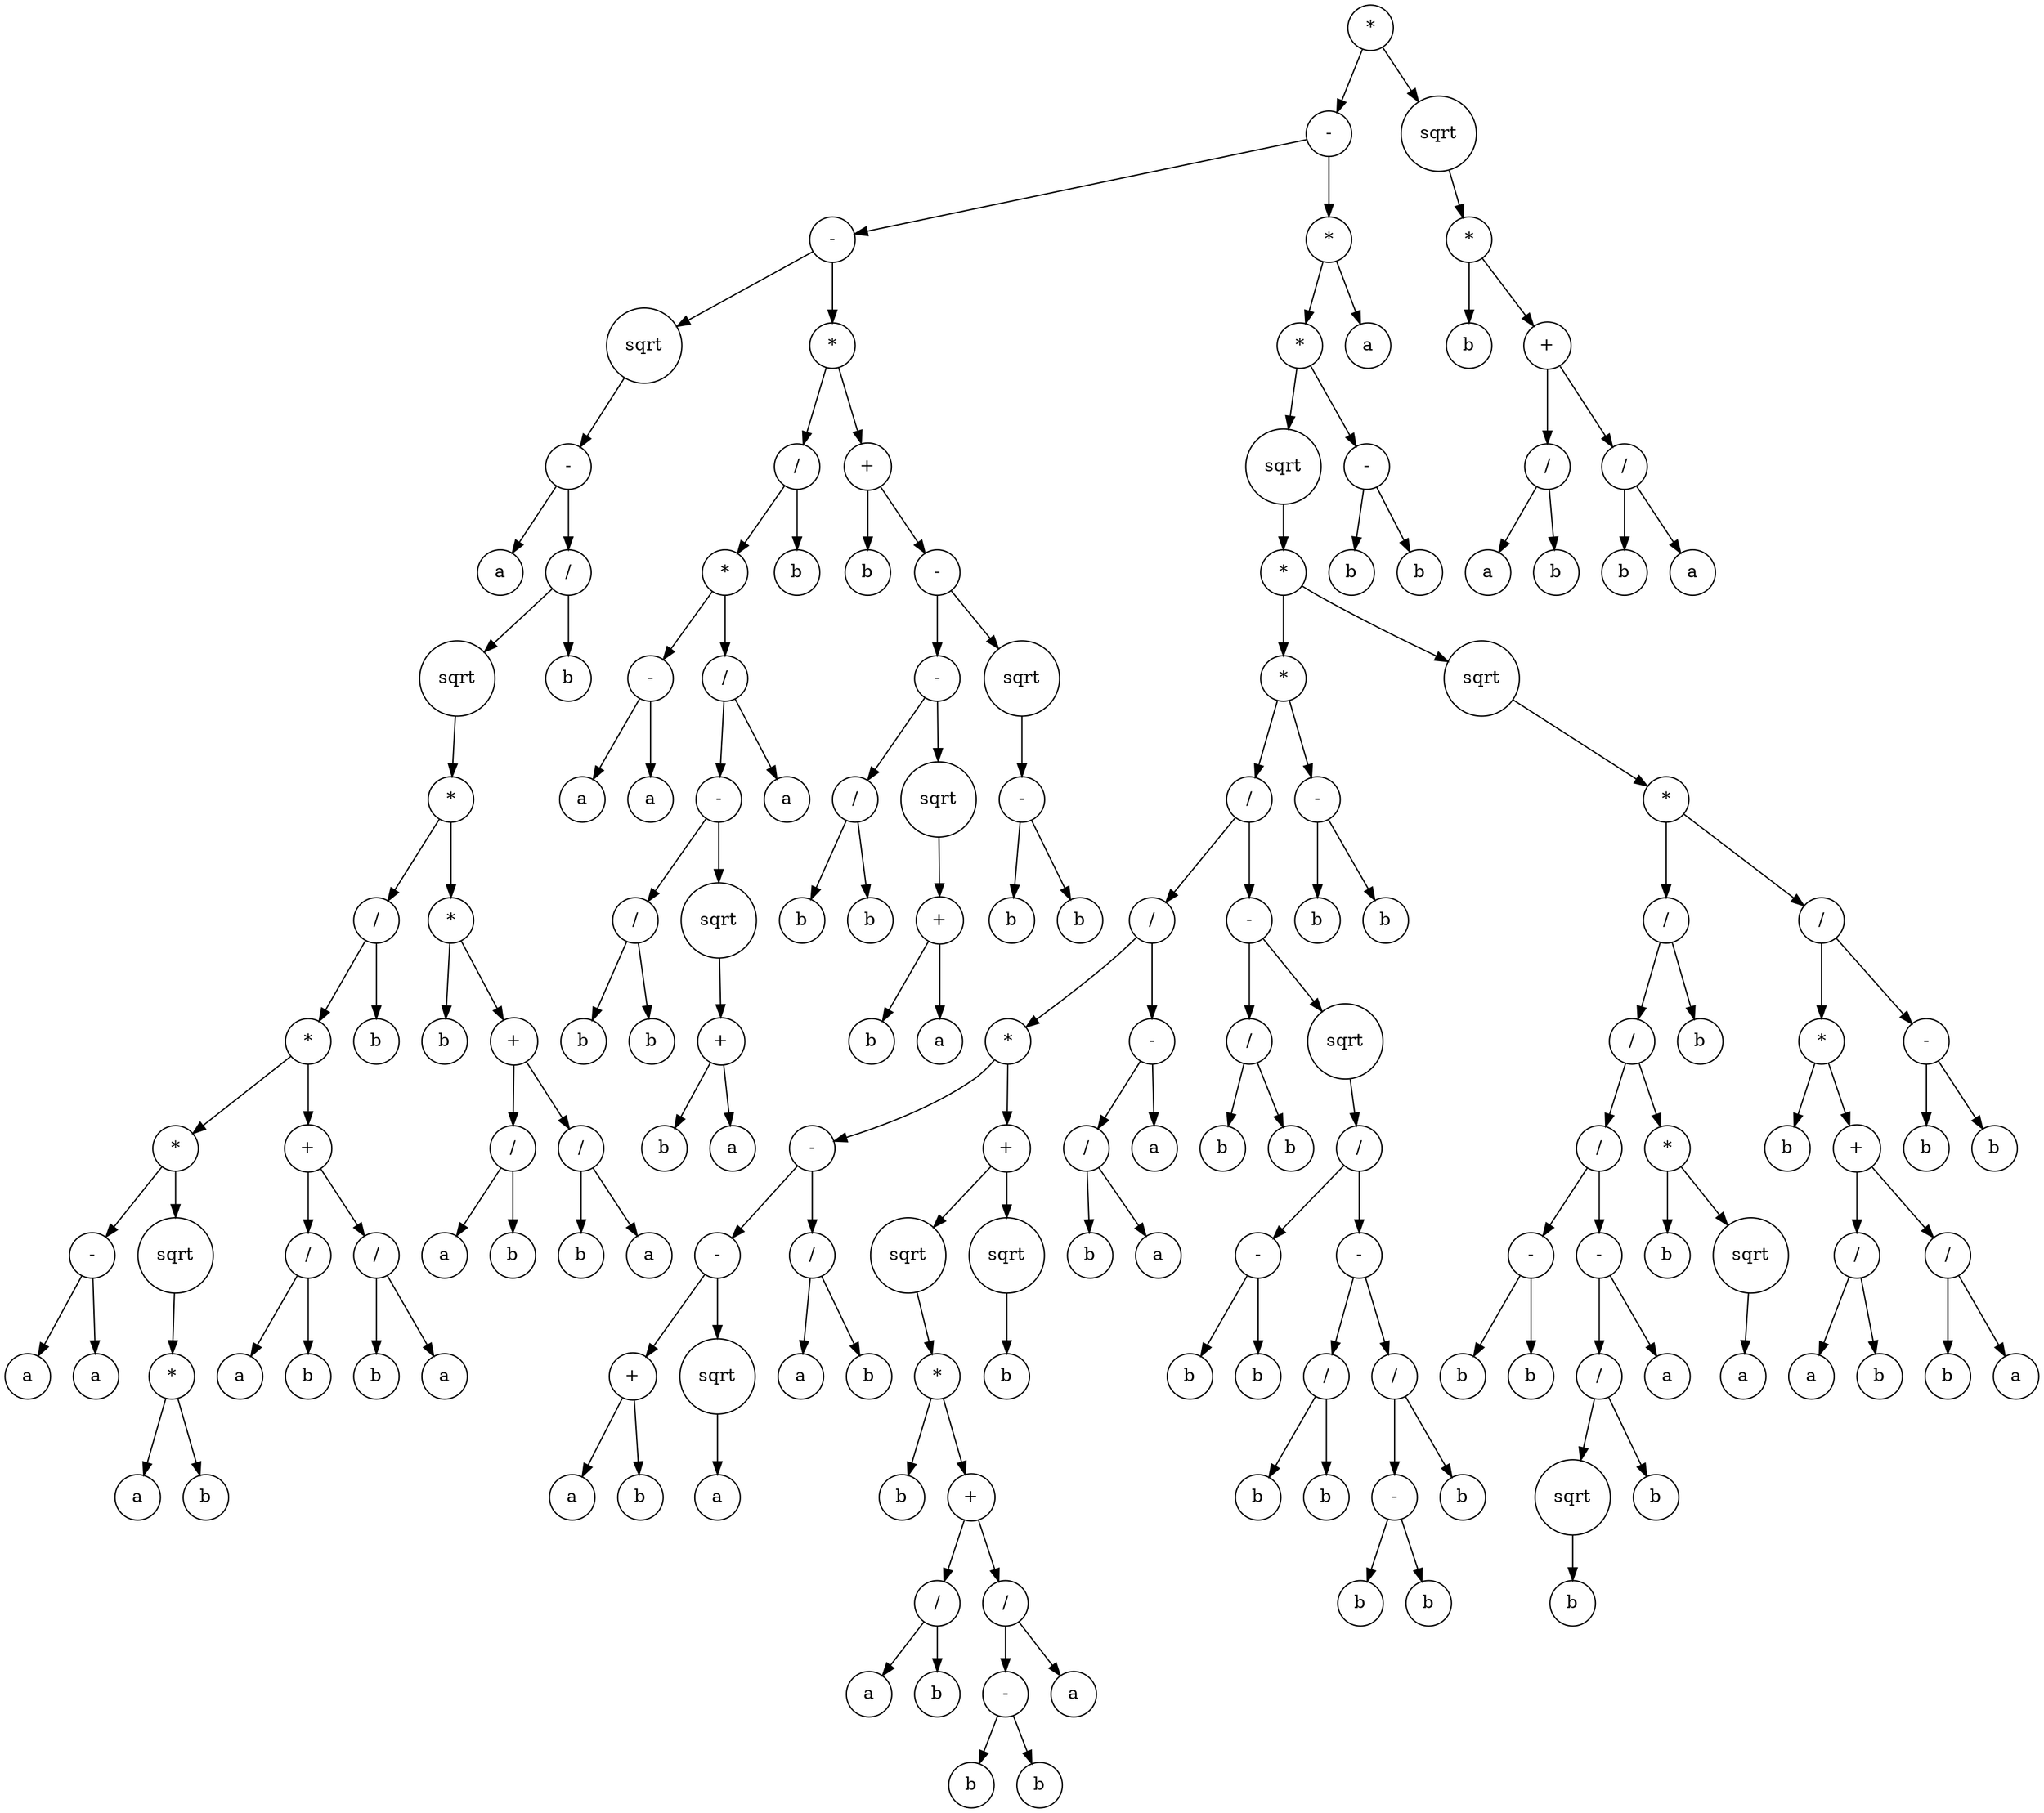 digraph g {
graph [ordering=out];
node [shape=circle];
n[label = "*"];
n0[label = "-"];
n00[label = "-"];
n000[label = "sqrt"];
n0000[label = "-"];
n00000[label = "a"];
n0000 -> n00000;
n00001[label = "/"];
n000010[label = "sqrt"];
n0000100[label = "*"];
n00001000[label = "/"];
n000010000[label = "*"];
n0000100000[label = "*"];
n00001000000[label = "-"];
n000010000000[label = "a"];
n00001000000 -> n000010000000;
n000010000001[label = "a"];
n00001000000 -> n000010000001;
n0000100000 -> n00001000000;
n00001000001[label = "sqrt"];
n000010000010[label = "*"];
n0000100000100[label = "a"];
n000010000010 -> n0000100000100;
n0000100000101[label = "b"];
n000010000010 -> n0000100000101;
n00001000001 -> n000010000010;
n0000100000 -> n00001000001;
n000010000 -> n0000100000;
n0000100001[label = "+"];
n00001000010[label = "/"];
n000010000100[label = "a"];
n00001000010 -> n000010000100;
n000010000101[label = "b"];
n00001000010 -> n000010000101;
n0000100001 -> n00001000010;
n00001000011[label = "/"];
n000010000110[label = "b"];
n00001000011 -> n000010000110;
n000010000111[label = "a"];
n00001000011 -> n000010000111;
n0000100001 -> n00001000011;
n000010000 -> n0000100001;
n00001000 -> n000010000;
n000010001[label = "b"];
n00001000 -> n000010001;
n0000100 -> n00001000;
n00001001[label = "*"];
n000010010[label = "b"];
n00001001 -> n000010010;
n000010011[label = "+"];
n0000100110[label = "/"];
n00001001100[label = "a"];
n0000100110 -> n00001001100;
n00001001101[label = "b"];
n0000100110 -> n00001001101;
n000010011 -> n0000100110;
n0000100111[label = "/"];
n00001001110[label = "b"];
n0000100111 -> n00001001110;
n00001001111[label = "a"];
n0000100111 -> n00001001111;
n000010011 -> n0000100111;
n00001001 -> n000010011;
n0000100 -> n00001001;
n000010 -> n0000100;
n00001 -> n000010;
n000011[label = "b"];
n00001 -> n000011;
n0000 -> n00001;
n000 -> n0000;
n00 -> n000;
n001[label = "*"];
n0010[label = "/"];
n00100[label = "*"];
n001000[label = "-"];
n0010000[label = "a"];
n001000 -> n0010000;
n0010001[label = "a"];
n001000 -> n0010001;
n00100 -> n001000;
n001001[label = "/"];
n0010010[label = "-"];
n00100100[label = "/"];
n001001000[label = "b"];
n00100100 -> n001001000;
n001001001[label = "b"];
n00100100 -> n001001001;
n0010010 -> n00100100;
n00100101[label = "sqrt"];
n001001010[label = "+"];
n0010010100[label = "b"];
n001001010 -> n0010010100;
n0010010101[label = "a"];
n001001010 -> n0010010101;
n00100101 -> n001001010;
n0010010 -> n00100101;
n001001 -> n0010010;
n0010011[label = "a"];
n001001 -> n0010011;
n00100 -> n001001;
n0010 -> n00100;
n00101[label = "b"];
n0010 -> n00101;
n001 -> n0010;
n0011[label = "+"];
n00110[label = "b"];
n0011 -> n00110;
n00111[label = "-"];
n001110[label = "-"];
n0011100[label = "/"];
n00111000[label = "b"];
n0011100 -> n00111000;
n00111001[label = "b"];
n0011100 -> n00111001;
n001110 -> n0011100;
n0011101[label = "sqrt"];
n00111010[label = "+"];
n001110100[label = "b"];
n00111010 -> n001110100;
n001110101[label = "a"];
n00111010 -> n001110101;
n0011101 -> n00111010;
n001110 -> n0011101;
n00111 -> n001110;
n001111[label = "sqrt"];
n0011110[label = "-"];
n00111100[label = "b"];
n0011110 -> n00111100;
n00111101[label = "b"];
n0011110 -> n00111101;
n001111 -> n0011110;
n00111 -> n001111;
n0011 -> n00111;
n001 -> n0011;
n00 -> n001;
n0 -> n00;
n01[label = "*"];
n010[label = "*"];
n0100[label = "sqrt"];
n01000[label = "*"];
n010000[label = "*"];
n0100000[label = "/"];
n01000000[label = "/"];
n010000000[label = "*"];
n0100000000[label = "-"];
n01000000000[label = "-"];
n010000000000[label = "+"];
n0100000000000[label = "a"];
n010000000000 -> n0100000000000;
n0100000000001[label = "b"];
n010000000000 -> n0100000000001;
n01000000000 -> n010000000000;
n010000000001[label = "sqrt"];
n0100000000010[label = "a"];
n010000000001 -> n0100000000010;
n01000000000 -> n010000000001;
n0100000000 -> n01000000000;
n01000000001[label = "/"];
n010000000010[label = "a"];
n01000000001 -> n010000000010;
n010000000011[label = "b"];
n01000000001 -> n010000000011;
n0100000000 -> n01000000001;
n010000000 -> n0100000000;
n0100000001[label = "+"];
n01000000010[label = "sqrt"];
n010000000100[label = "*"];
n0100000001000[label = "b"];
n010000000100 -> n0100000001000;
n0100000001001[label = "+"];
n01000000010010[label = "/"];
n010000000100100[label = "a"];
n01000000010010 -> n010000000100100;
n010000000100101[label = "b"];
n01000000010010 -> n010000000100101;
n0100000001001 -> n01000000010010;
n01000000010011[label = "/"];
n010000000100110[label = "-"];
n0100000001001100[label = "b"];
n010000000100110 -> n0100000001001100;
n0100000001001101[label = "b"];
n010000000100110 -> n0100000001001101;
n01000000010011 -> n010000000100110;
n010000000100111[label = "a"];
n01000000010011 -> n010000000100111;
n0100000001001 -> n01000000010011;
n010000000100 -> n0100000001001;
n01000000010 -> n010000000100;
n0100000001 -> n01000000010;
n01000000011[label = "sqrt"];
n010000000110[label = "b"];
n01000000011 -> n010000000110;
n0100000001 -> n01000000011;
n010000000 -> n0100000001;
n01000000 -> n010000000;
n010000001[label = "-"];
n0100000010[label = "/"];
n01000000100[label = "b"];
n0100000010 -> n01000000100;
n01000000101[label = "a"];
n0100000010 -> n01000000101;
n010000001 -> n0100000010;
n0100000011[label = "a"];
n010000001 -> n0100000011;
n01000000 -> n010000001;
n0100000 -> n01000000;
n01000001[label = "-"];
n010000010[label = "/"];
n0100000100[label = "b"];
n010000010 -> n0100000100;
n0100000101[label = "b"];
n010000010 -> n0100000101;
n01000001 -> n010000010;
n010000011[label = "sqrt"];
n0100000110[label = "/"];
n01000001100[label = "-"];
n010000011000[label = "b"];
n01000001100 -> n010000011000;
n010000011001[label = "b"];
n01000001100 -> n010000011001;
n0100000110 -> n01000001100;
n01000001101[label = "-"];
n010000011010[label = "/"];
n0100000110100[label = "b"];
n010000011010 -> n0100000110100;
n0100000110101[label = "b"];
n010000011010 -> n0100000110101;
n01000001101 -> n010000011010;
n010000011011[label = "/"];
n0100000110110[label = "-"];
n01000001101100[label = "b"];
n0100000110110 -> n01000001101100;
n01000001101101[label = "b"];
n0100000110110 -> n01000001101101;
n010000011011 -> n0100000110110;
n0100000110111[label = "b"];
n010000011011 -> n0100000110111;
n01000001101 -> n010000011011;
n0100000110 -> n01000001101;
n010000011 -> n0100000110;
n01000001 -> n010000011;
n0100000 -> n01000001;
n010000 -> n0100000;
n0100001[label = "-"];
n01000010[label = "b"];
n0100001 -> n01000010;
n01000011[label = "b"];
n0100001 -> n01000011;
n010000 -> n0100001;
n01000 -> n010000;
n010001[label = "sqrt"];
n0100010[label = "*"];
n01000100[label = "/"];
n010001000[label = "/"];
n0100010000[label = "/"];
n01000100000[label = "-"];
n010001000000[label = "b"];
n01000100000 -> n010001000000;
n010001000001[label = "b"];
n01000100000 -> n010001000001;
n0100010000 -> n01000100000;
n01000100001[label = "-"];
n010001000010[label = "/"];
n0100010000100[label = "sqrt"];
n01000100001000[label = "b"];
n0100010000100 -> n01000100001000;
n010001000010 -> n0100010000100;
n0100010000101[label = "b"];
n010001000010 -> n0100010000101;
n01000100001 -> n010001000010;
n010001000011[label = "a"];
n01000100001 -> n010001000011;
n0100010000 -> n01000100001;
n010001000 -> n0100010000;
n0100010001[label = "*"];
n01000100010[label = "b"];
n0100010001 -> n01000100010;
n01000100011[label = "sqrt"];
n010001000110[label = "a"];
n01000100011 -> n010001000110;
n0100010001 -> n01000100011;
n010001000 -> n0100010001;
n01000100 -> n010001000;
n010001001[label = "b"];
n01000100 -> n010001001;
n0100010 -> n01000100;
n01000101[label = "/"];
n010001010[label = "*"];
n0100010100[label = "b"];
n010001010 -> n0100010100;
n0100010101[label = "+"];
n01000101010[label = "/"];
n010001010100[label = "a"];
n01000101010 -> n010001010100;
n010001010101[label = "b"];
n01000101010 -> n010001010101;
n0100010101 -> n01000101010;
n01000101011[label = "/"];
n010001010110[label = "b"];
n01000101011 -> n010001010110;
n010001010111[label = "a"];
n01000101011 -> n010001010111;
n0100010101 -> n01000101011;
n010001010 -> n0100010101;
n01000101 -> n010001010;
n010001011[label = "-"];
n0100010110[label = "b"];
n010001011 -> n0100010110;
n0100010111[label = "b"];
n010001011 -> n0100010111;
n01000101 -> n010001011;
n0100010 -> n01000101;
n010001 -> n0100010;
n01000 -> n010001;
n0100 -> n01000;
n010 -> n0100;
n0101[label = "-"];
n01010[label = "b"];
n0101 -> n01010;
n01011[label = "b"];
n0101 -> n01011;
n010 -> n0101;
n01 -> n010;
n011[label = "a"];
n01 -> n011;
n0 -> n01;
n -> n0;
n1[label = "sqrt"];
n10[label = "*"];
n100[label = "b"];
n10 -> n100;
n101[label = "+"];
n1010[label = "/"];
n10100[label = "a"];
n1010 -> n10100;
n10101[label = "b"];
n1010 -> n10101;
n101 -> n1010;
n1011[label = "/"];
n10110[label = "b"];
n1011 -> n10110;
n10111[label = "a"];
n1011 -> n10111;
n101 -> n1011;
n10 -> n101;
n1 -> n10;
n -> n1;
}
